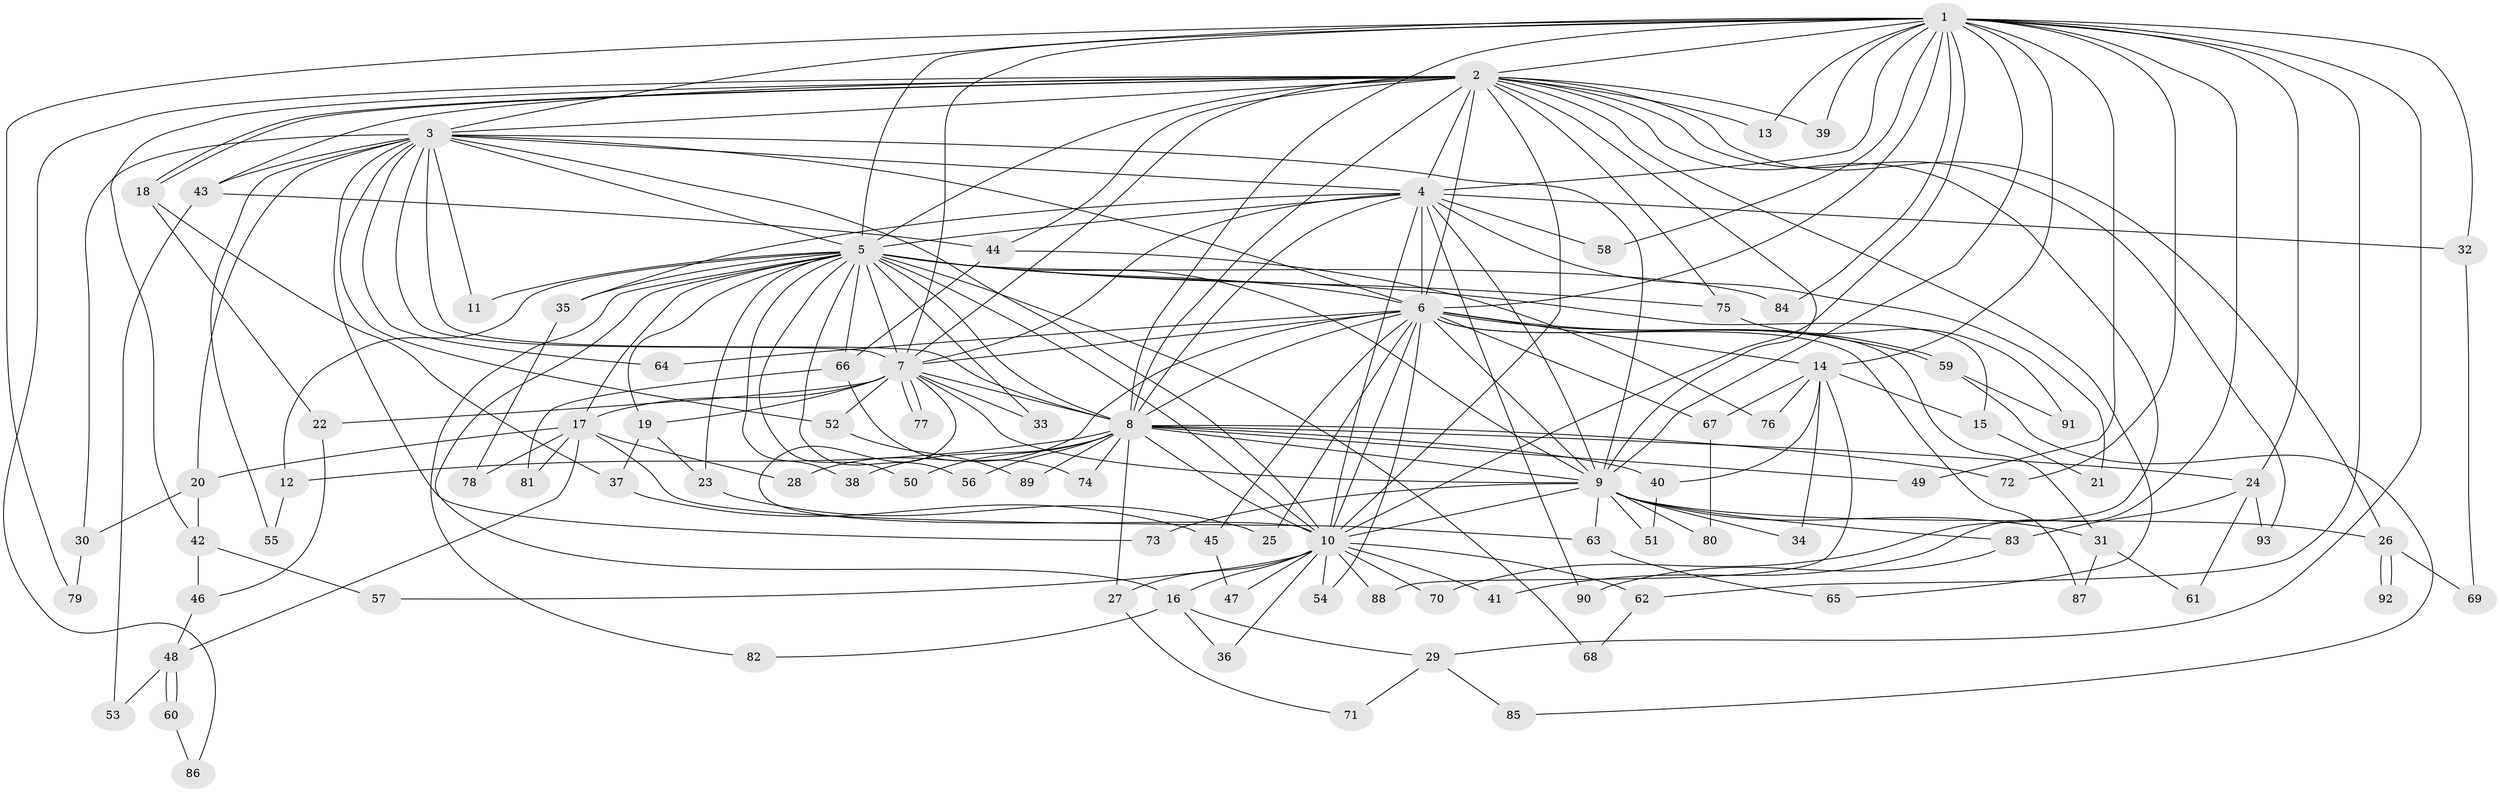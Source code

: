 // Generated by graph-tools (version 1.1) at 2025/46/03/09/25 04:46:18]
// undirected, 93 vertices, 211 edges
graph export_dot {
graph [start="1"]
  node [color=gray90,style=filled];
  1;
  2;
  3;
  4;
  5;
  6;
  7;
  8;
  9;
  10;
  11;
  12;
  13;
  14;
  15;
  16;
  17;
  18;
  19;
  20;
  21;
  22;
  23;
  24;
  25;
  26;
  27;
  28;
  29;
  30;
  31;
  32;
  33;
  34;
  35;
  36;
  37;
  38;
  39;
  40;
  41;
  42;
  43;
  44;
  45;
  46;
  47;
  48;
  49;
  50;
  51;
  52;
  53;
  54;
  55;
  56;
  57;
  58;
  59;
  60;
  61;
  62;
  63;
  64;
  65;
  66;
  67;
  68;
  69;
  70;
  71;
  72;
  73;
  74;
  75;
  76;
  77;
  78;
  79;
  80;
  81;
  82;
  83;
  84;
  85;
  86;
  87;
  88;
  89;
  90;
  91;
  92;
  93;
  1 -- 2;
  1 -- 3;
  1 -- 4;
  1 -- 5;
  1 -- 6;
  1 -- 7;
  1 -- 8;
  1 -- 9;
  1 -- 10;
  1 -- 13;
  1 -- 14;
  1 -- 24;
  1 -- 29;
  1 -- 32;
  1 -- 39;
  1 -- 41;
  1 -- 49;
  1 -- 58;
  1 -- 62;
  1 -- 72;
  1 -- 79;
  1 -- 84;
  2 -- 3;
  2 -- 4;
  2 -- 5;
  2 -- 6;
  2 -- 7;
  2 -- 8;
  2 -- 9;
  2 -- 10;
  2 -- 13;
  2 -- 18;
  2 -- 18;
  2 -- 26;
  2 -- 39;
  2 -- 42;
  2 -- 43;
  2 -- 44;
  2 -- 65;
  2 -- 70;
  2 -- 75;
  2 -- 86;
  2 -- 93;
  3 -- 4;
  3 -- 5;
  3 -- 6;
  3 -- 7;
  3 -- 8;
  3 -- 9;
  3 -- 10;
  3 -- 11;
  3 -- 20;
  3 -- 30;
  3 -- 43;
  3 -- 52;
  3 -- 55;
  3 -- 64;
  3 -- 73;
  4 -- 5;
  4 -- 6;
  4 -- 7;
  4 -- 8;
  4 -- 9;
  4 -- 10;
  4 -- 21;
  4 -- 32;
  4 -- 35;
  4 -- 58;
  4 -- 90;
  5 -- 6;
  5 -- 7;
  5 -- 8;
  5 -- 9;
  5 -- 10;
  5 -- 11;
  5 -- 12;
  5 -- 15;
  5 -- 16;
  5 -- 17;
  5 -- 19;
  5 -- 23;
  5 -- 33;
  5 -- 35;
  5 -- 38;
  5 -- 50;
  5 -- 56;
  5 -- 66;
  5 -- 68;
  5 -- 75;
  5 -- 82;
  5 -- 84;
  6 -- 7;
  6 -- 8;
  6 -- 9;
  6 -- 10;
  6 -- 14;
  6 -- 25;
  6 -- 28;
  6 -- 31;
  6 -- 45;
  6 -- 54;
  6 -- 59;
  6 -- 59;
  6 -- 64;
  6 -- 67;
  6 -- 87;
  7 -- 8;
  7 -- 9;
  7 -- 10;
  7 -- 17;
  7 -- 19;
  7 -- 22;
  7 -- 33;
  7 -- 52;
  7 -- 77;
  7 -- 77;
  8 -- 9;
  8 -- 10;
  8 -- 12;
  8 -- 24;
  8 -- 27;
  8 -- 38;
  8 -- 40;
  8 -- 49;
  8 -- 50;
  8 -- 56;
  8 -- 72;
  8 -- 74;
  8 -- 89;
  9 -- 10;
  9 -- 26;
  9 -- 31;
  9 -- 34;
  9 -- 51;
  9 -- 63;
  9 -- 73;
  9 -- 80;
  9 -- 83;
  10 -- 16;
  10 -- 27;
  10 -- 36;
  10 -- 41;
  10 -- 47;
  10 -- 54;
  10 -- 57;
  10 -- 62;
  10 -- 70;
  10 -- 88;
  12 -- 55;
  14 -- 15;
  14 -- 34;
  14 -- 40;
  14 -- 67;
  14 -- 76;
  14 -- 88;
  15 -- 21;
  16 -- 29;
  16 -- 36;
  16 -- 82;
  17 -- 20;
  17 -- 28;
  17 -- 48;
  17 -- 63;
  17 -- 78;
  17 -- 81;
  18 -- 22;
  18 -- 37;
  19 -- 23;
  19 -- 37;
  20 -- 30;
  20 -- 42;
  22 -- 46;
  23 -- 25;
  24 -- 61;
  24 -- 83;
  24 -- 93;
  26 -- 69;
  26 -- 92;
  26 -- 92;
  27 -- 71;
  29 -- 71;
  29 -- 85;
  30 -- 79;
  31 -- 61;
  31 -- 87;
  32 -- 69;
  35 -- 78;
  37 -- 45;
  40 -- 51;
  42 -- 46;
  42 -- 57;
  43 -- 44;
  43 -- 53;
  44 -- 66;
  44 -- 76;
  45 -- 47;
  46 -- 48;
  48 -- 53;
  48 -- 60;
  48 -- 60;
  52 -- 89;
  59 -- 85;
  59 -- 91;
  60 -- 86;
  62 -- 68;
  63 -- 65;
  66 -- 74;
  66 -- 81;
  67 -- 80;
  75 -- 91;
  83 -- 90;
}
